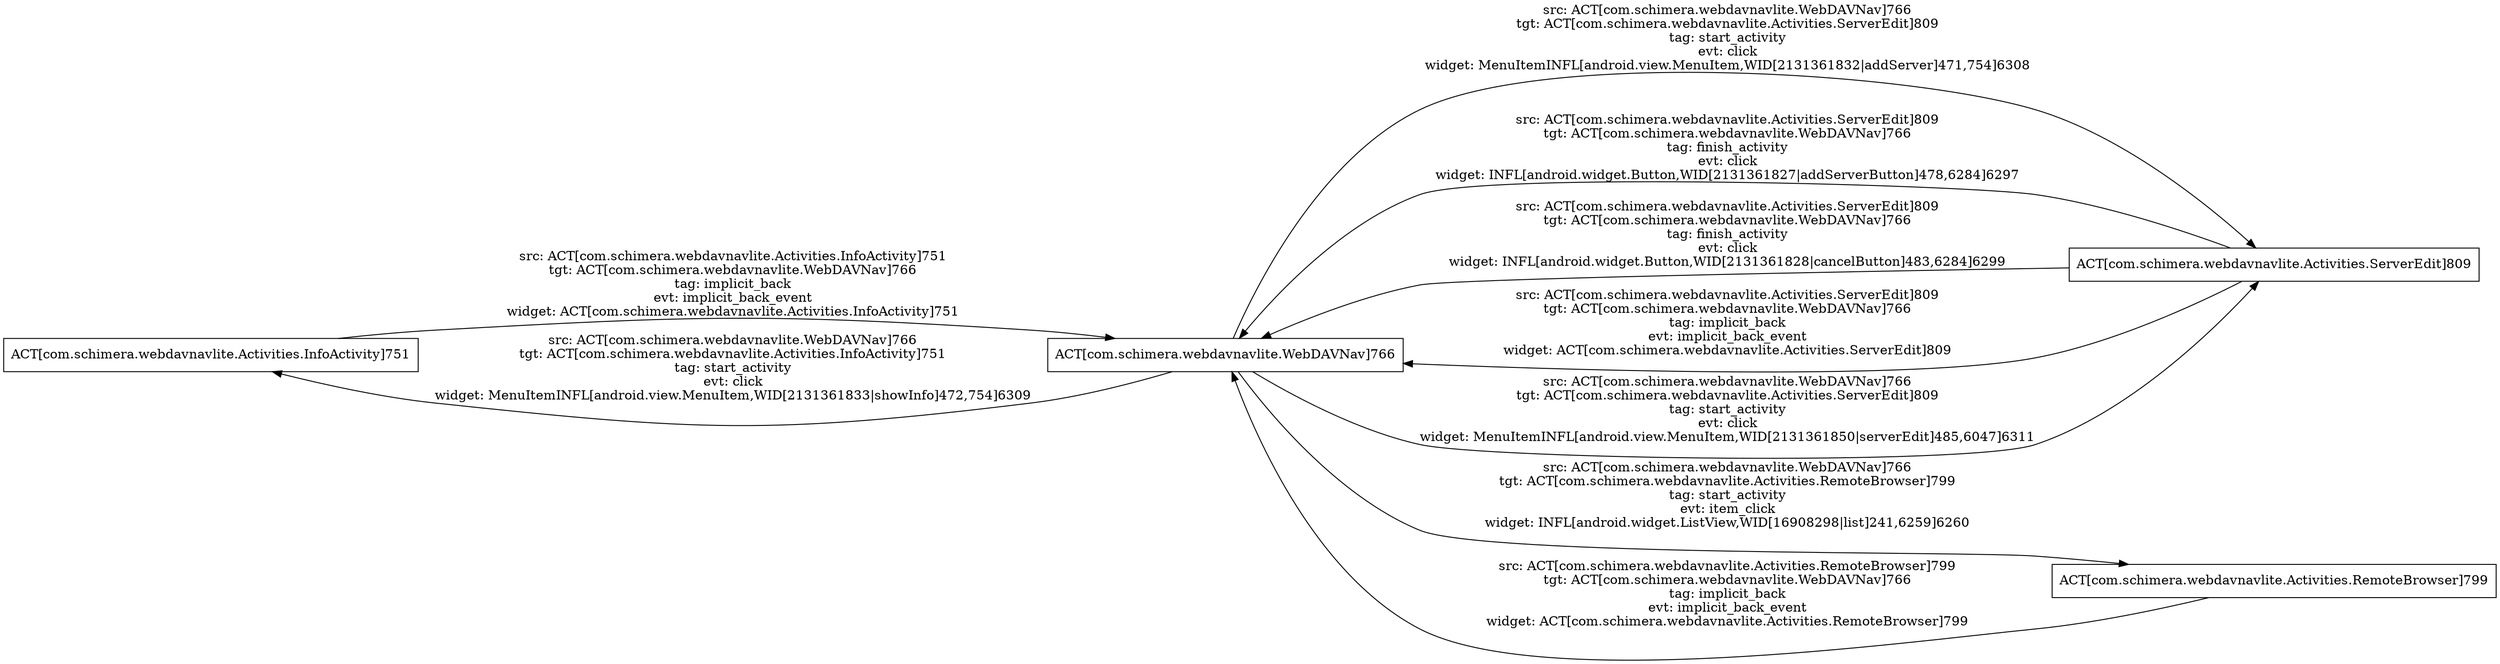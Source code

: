 digraph G {
 rankdir=LR;
 node[shape=box];
 n3 [label="ACT[com.schimera.webdavnavlite.Activities.InfoActivity]751"];
 n9 [label="ACT[com.schimera.webdavnavlite.Activities.ServerEdit]809"];
 n8 [label="ACT[com.schimera.webdavnavlite.Activities.RemoteBrowser]799"];
 n4 [label="ACT[com.schimera.webdavnavlite.WebDAVNav]766"];
 n4 -> n8 [label="src: ACT[com.schimera.webdavnavlite.WebDAVNav]766\ntgt: ACT[com.schimera.webdavnavlite.Activities.RemoteBrowser]799\ntag: start_activity\nevt: item_click\nwidget: INFL[android.widget.ListView,WID[16908298|list]241,6259]6260\n"];
 n4 -> n9 [label="src: ACT[com.schimera.webdavnavlite.WebDAVNav]766\ntgt: ACT[com.schimera.webdavnavlite.Activities.ServerEdit]809\ntag: start_activity\nevt: click\nwidget: MenuItemINFL[android.view.MenuItem,WID[2131361850|serverEdit]485,6047]6311\n"];
 n3 -> n4 [label="src: ACT[com.schimera.webdavnavlite.Activities.InfoActivity]751\ntgt: ACT[com.schimera.webdavnavlite.WebDAVNav]766\ntag: implicit_back\nevt: implicit_back_event\nwidget: ACT[com.schimera.webdavnavlite.Activities.InfoActivity]751\n"];
 n8 -> n4 [label="src: ACT[com.schimera.webdavnavlite.Activities.RemoteBrowser]799\ntgt: ACT[com.schimera.webdavnavlite.WebDAVNav]766\ntag: implicit_back\nevt: implicit_back_event\nwidget: ACT[com.schimera.webdavnavlite.Activities.RemoteBrowser]799\n"];
 n9 -> n4 [label="src: ACT[com.schimera.webdavnavlite.Activities.ServerEdit]809\ntgt: ACT[com.schimera.webdavnavlite.WebDAVNav]766\ntag: finish_activity\nevt: click\nwidget: INFL[android.widget.Button,WID[2131361827|addServerButton]478,6284]6297\n"];
 n9 -> n4 [label="src: ACT[com.schimera.webdavnavlite.Activities.ServerEdit]809\ntgt: ACT[com.schimera.webdavnavlite.WebDAVNav]766\ntag: finish_activity\nevt: click\nwidget: INFL[android.widget.Button,WID[2131361828|cancelButton]483,6284]6299\n"];
 n9 -> n4 [label="src: ACT[com.schimera.webdavnavlite.Activities.ServerEdit]809\ntgt: ACT[com.schimera.webdavnavlite.WebDAVNav]766\ntag: implicit_back\nevt: implicit_back_event\nwidget: ACT[com.schimera.webdavnavlite.Activities.ServerEdit]809\n"];
 n4 -> n3 [label="src: ACT[com.schimera.webdavnavlite.WebDAVNav]766\ntgt: ACT[com.schimera.webdavnavlite.Activities.InfoActivity]751\ntag: start_activity\nevt: click\nwidget: MenuItemINFL[android.view.MenuItem,WID[2131361833|showInfo]472,754]6309\n"];
 n4 -> n9 [label="src: ACT[com.schimera.webdavnavlite.WebDAVNav]766\ntgt: ACT[com.schimera.webdavnavlite.Activities.ServerEdit]809\ntag: start_activity\nevt: click\nwidget: MenuItemINFL[android.view.MenuItem,WID[2131361832|addServer]471,754]6308\n"];
}